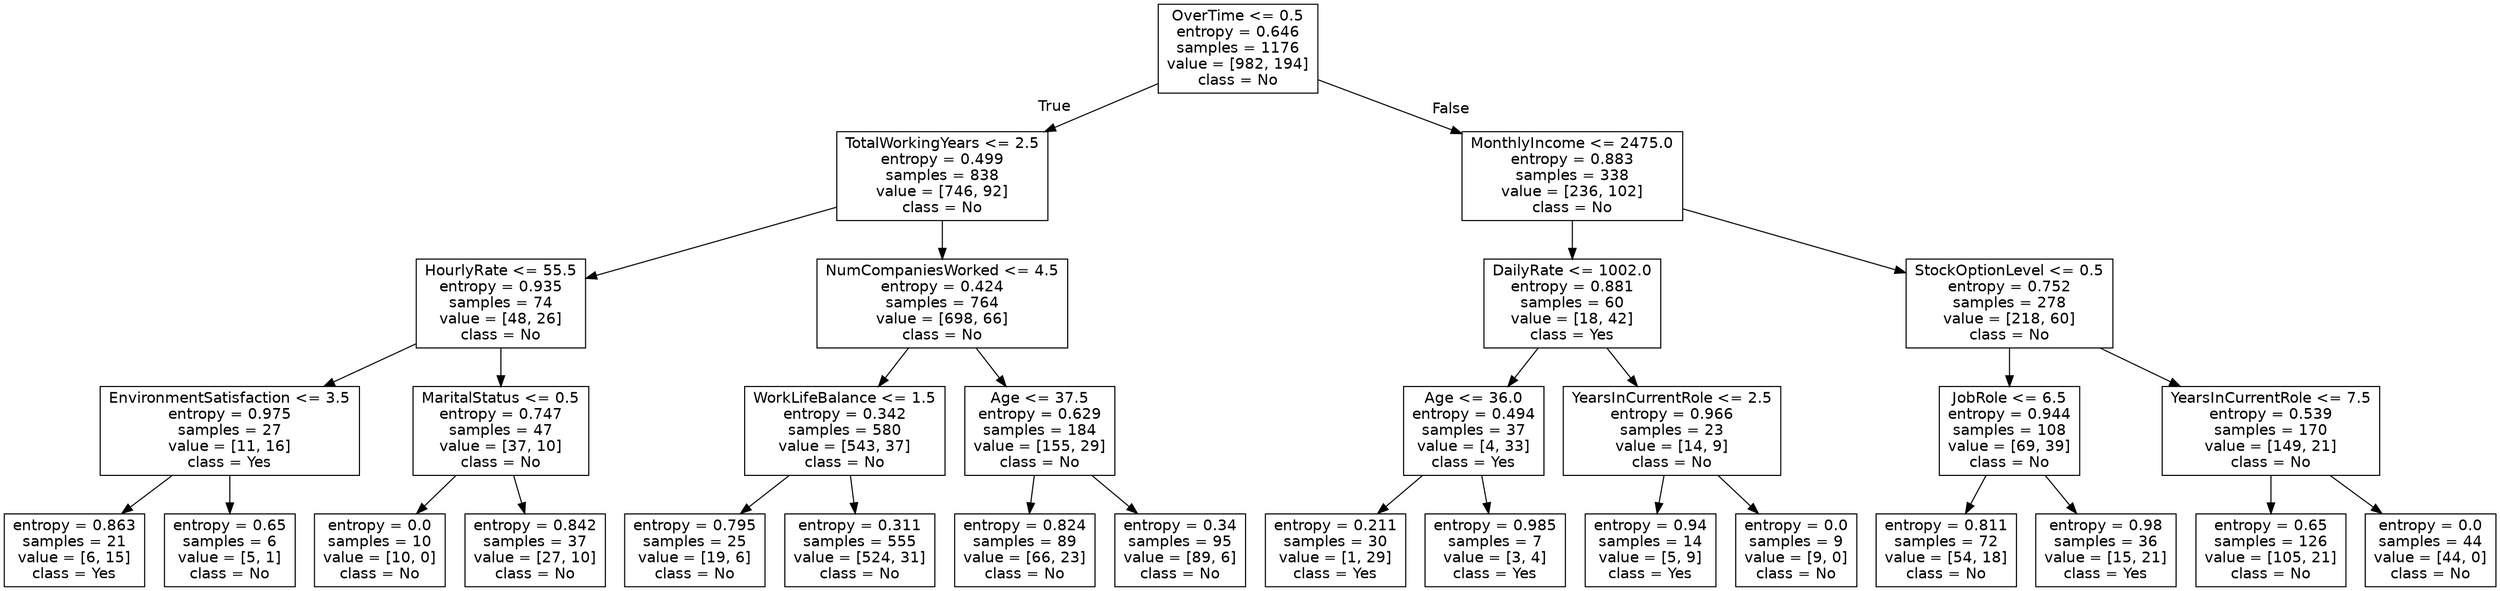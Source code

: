 digraph Tree {
node [shape=box, fontname="helvetica"] ;
edge [fontname="helvetica"] ;
0 [label="OverTime <= 0.5\nentropy = 0.646\nsamples = 1176\nvalue = [982, 194]\nclass = No"] ;
1 [label="TotalWorkingYears <= 2.5\nentropy = 0.499\nsamples = 838\nvalue = [746, 92]\nclass = No"] ;
0 -> 1 [labeldistance=2.5, labelangle=45, headlabel="True"] ;
2 [label="HourlyRate <= 55.5\nentropy = 0.935\nsamples = 74\nvalue = [48, 26]\nclass = No"] ;
1 -> 2 ;
3 [label="EnvironmentSatisfaction <= 3.5\nentropy = 0.975\nsamples = 27\nvalue = [11, 16]\nclass = Yes"] ;
2 -> 3 ;
4 [label="entropy = 0.863\nsamples = 21\nvalue = [6, 15]\nclass = Yes"] ;
3 -> 4 ;
5 [label="entropy = 0.65\nsamples = 6\nvalue = [5, 1]\nclass = No"] ;
3 -> 5 ;
6 [label="MaritalStatus <= 0.5\nentropy = 0.747\nsamples = 47\nvalue = [37, 10]\nclass = No"] ;
2 -> 6 ;
7 [label="entropy = 0.0\nsamples = 10\nvalue = [10, 0]\nclass = No"] ;
6 -> 7 ;
8 [label="entropy = 0.842\nsamples = 37\nvalue = [27, 10]\nclass = No"] ;
6 -> 8 ;
9 [label="NumCompaniesWorked <= 4.5\nentropy = 0.424\nsamples = 764\nvalue = [698, 66]\nclass = No"] ;
1 -> 9 ;
10 [label="WorkLifeBalance <= 1.5\nentropy = 0.342\nsamples = 580\nvalue = [543, 37]\nclass = No"] ;
9 -> 10 ;
11 [label="entropy = 0.795\nsamples = 25\nvalue = [19, 6]\nclass = No"] ;
10 -> 11 ;
12 [label="entropy = 0.311\nsamples = 555\nvalue = [524, 31]\nclass = No"] ;
10 -> 12 ;
13 [label="Age <= 37.5\nentropy = 0.629\nsamples = 184\nvalue = [155, 29]\nclass = No"] ;
9 -> 13 ;
14 [label="entropy = 0.824\nsamples = 89\nvalue = [66, 23]\nclass = No"] ;
13 -> 14 ;
15 [label="entropy = 0.34\nsamples = 95\nvalue = [89, 6]\nclass = No"] ;
13 -> 15 ;
16 [label="MonthlyIncome <= 2475.0\nentropy = 0.883\nsamples = 338\nvalue = [236, 102]\nclass = No"] ;
0 -> 16 [labeldistance=2.5, labelangle=-45, headlabel="False"] ;
17 [label="DailyRate <= 1002.0\nentropy = 0.881\nsamples = 60\nvalue = [18, 42]\nclass = Yes"] ;
16 -> 17 ;
18 [label="Age <= 36.0\nentropy = 0.494\nsamples = 37\nvalue = [4, 33]\nclass = Yes"] ;
17 -> 18 ;
19 [label="entropy = 0.211\nsamples = 30\nvalue = [1, 29]\nclass = Yes"] ;
18 -> 19 ;
20 [label="entropy = 0.985\nsamples = 7\nvalue = [3, 4]\nclass = Yes"] ;
18 -> 20 ;
21 [label="YearsInCurrentRole <= 2.5\nentropy = 0.966\nsamples = 23\nvalue = [14, 9]\nclass = No"] ;
17 -> 21 ;
22 [label="entropy = 0.94\nsamples = 14\nvalue = [5, 9]\nclass = Yes"] ;
21 -> 22 ;
23 [label="entropy = 0.0\nsamples = 9\nvalue = [9, 0]\nclass = No"] ;
21 -> 23 ;
24 [label="StockOptionLevel <= 0.5\nentropy = 0.752\nsamples = 278\nvalue = [218, 60]\nclass = No"] ;
16 -> 24 ;
25 [label="JobRole <= 6.5\nentropy = 0.944\nsamples = 108\nvalue = [69, 39]\nclass = No"] ;
24 -> 25 ;
26 [label="entropy = 0.811\nsamples = 72\nvalue = [54, 18]\nclass = No"] ;
25 -> 26 ;
27 [label="entropy = 0.98\nsamples = 36\nvalue = [15, 21]\nclass = Yes"] ;
25 -> 27 ;
28 [label="YearsInCurrentRole <= 7.5\nentropy = 0.539\nsamples = 170\nvalue = [149, 21]\nclass = No"] ;
24 -> 28 ;
29 [label="entropy = 0.65\nsamples = 126\nvalue = [105, 21]\nclass = No"] ;
28 -> 29 ;
30 [label="entropy = 0.0\nsamples = 44\nvalue = [44, 0]\nclass = No"] ;
28 -> 30 ;
}